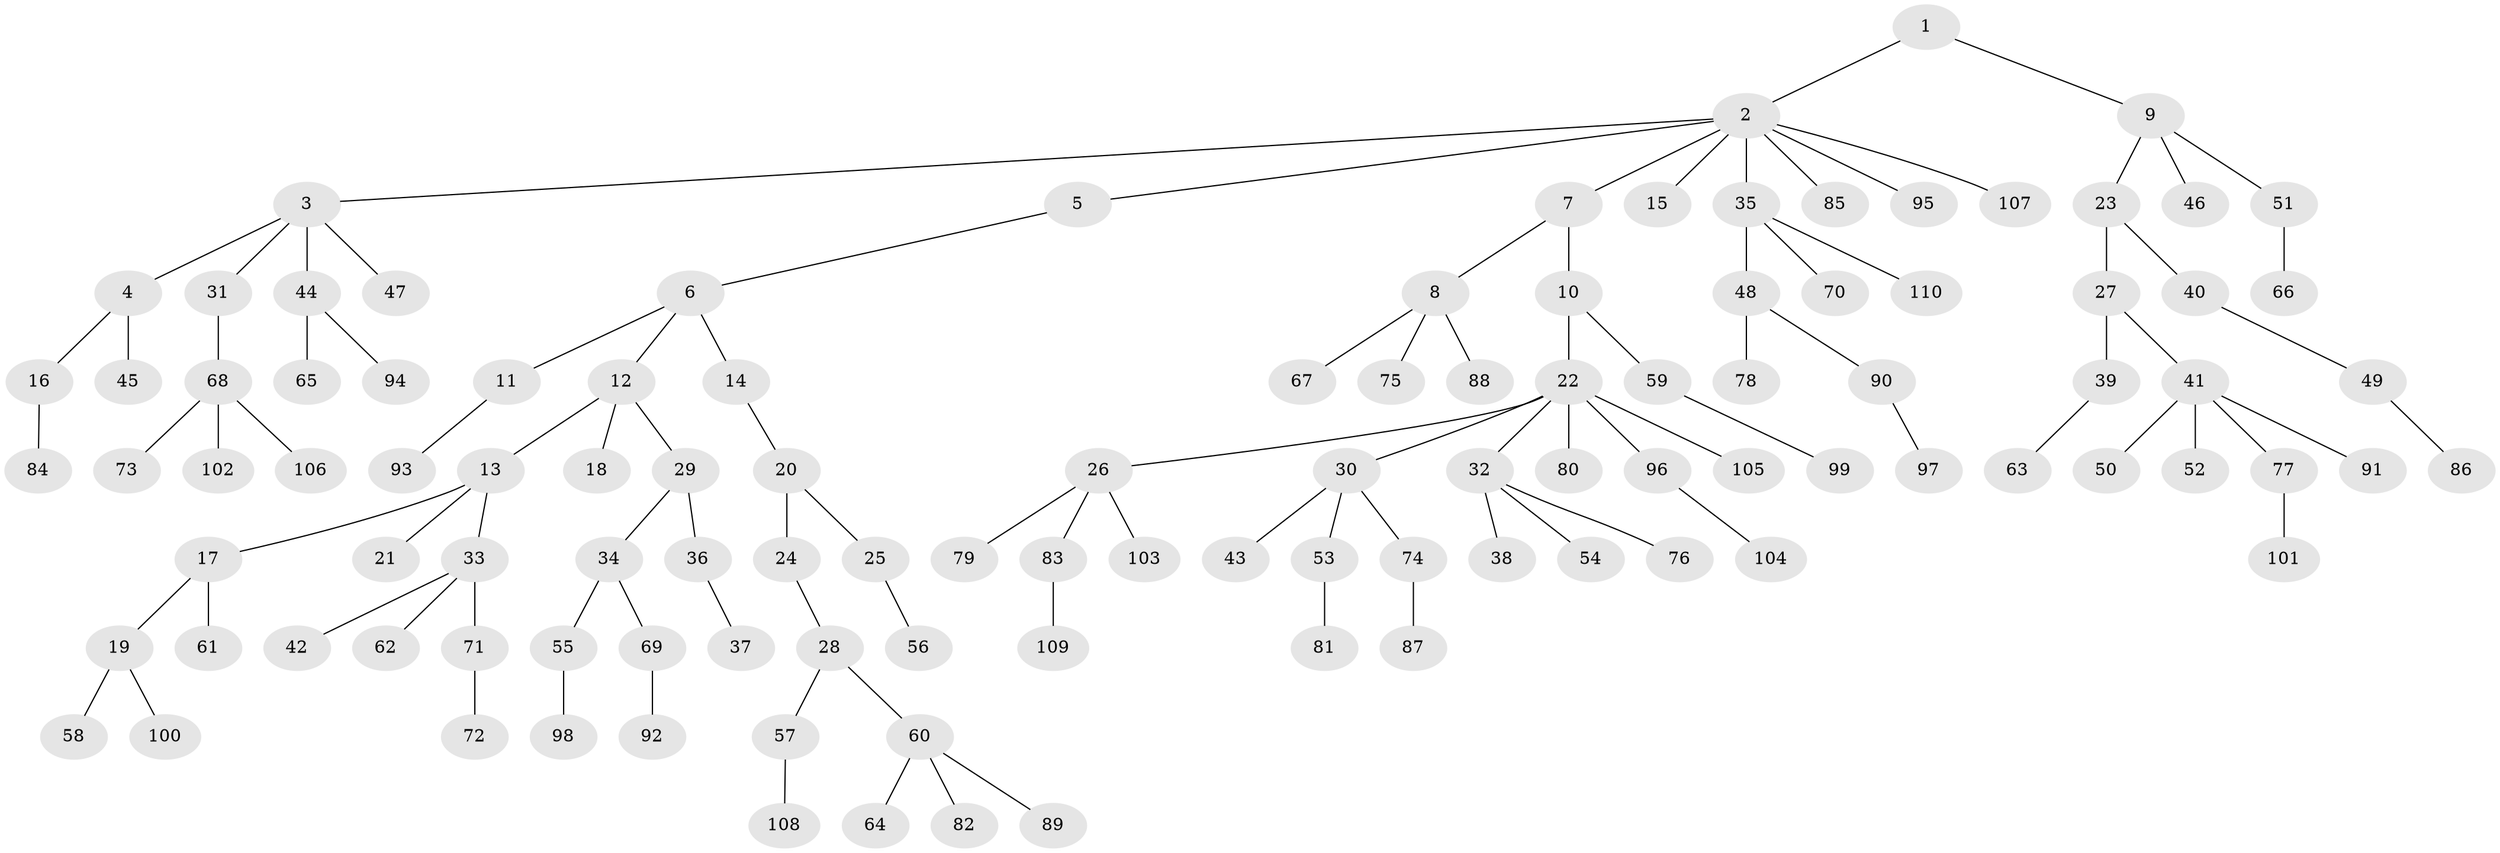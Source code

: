 // Generated by graph-tools (version 1.1) at 2025/50/03/09/25 03:50:21]
// undirected, 110 vertices, 109 edges
graph export_dot {
graph [start="1"]
  node [color=gray90,style=filled];
  1;
  2;
  3;
  4;
  5;
  6;
  7;
  8;
  9;
  10;
  11;
  12;
  13;
  14;
  15;
  16;
  17;
  18;
  19;
  20;
  21;
  22;
  23;
  24;
  25;
  26;
  27;
  28;
  29;
  30;
  31;
  32;
  33;
  34;
  35;
  36;
  37;
  38;
  39;
  40;
  41;
  42;
  43;
  44;
  45;
  46;
  47;
  48;
  49;
  50;
  51;
  52;
  53;
  54;
  55;
  56;
  57;
  58;
  59;
  60;
  61;
  62;
  63;
  64;
  65;
  66;
  67;
  68;
  69;
  70;
  71;
  72;
  73;
  74;
  75;
  76;
  77;
  78;
  79;
  80;
  81;
  82;
  83;
  84;
  85;
  86;
  87;
  88;
  89;
  90;
  91;
  92;
  93;
  94;
  95;
  96;
  97;
  98;
  99;
  100;
  101;
  102;
  103;
  104;
  105;
  106;
  107;
  108;
  109;
  110;
  1 -- 2;
  1 -- 9;
  2 -- 3;
  2 -- 5;
  2 -- 7;
  2 -- 15;
  2 -- 35;
  2 -- 85;
  2 -- 95;
  2 -- 107;
  3 -- 4;
  3 -- 31;
  3 -- 44;
  3 -- 47;
  4 -- 16;
  4 -- 45;
  5 -- 6;
  6 -- 11;
  6 -- 12;
  6 -- 14;
  7 -- 8;
  7 -- 10;
  8 -- 67;
  8 -- 75;
  8 -- 88;
  9 -- 23;
  9 -- 46;
  9 -- 51;
  10 -- 22;
  10 -- 59;
  11 -- 93;
  12 -- 13;
  12 -- 18;
  12 -- 29;
  13 -- 17;
  13 -- 21;
  13 -- 33;
  14 -- 20;
  16 -- 84;
  17 -- 19;
  17 -- 61;
  19 -- 58;
  19 -- 100;
  20 -- 24;
  20 -- 25;
  22 -- 26;
  22 -- 30;
  22 -- 32;
  22 -- 80;
  22 -- 96;
  22 -- 105;
  23 -- 27;
  23 -- 40;
  24 -- 28;
  25 -- 56;
  26 -- 79;
  26 -- 83;
  26 -- 103;
  27 -- 39;
  27 -- 41;
  28 -- 57;
  28 -- 60;
  29 -- 34;
  29 -- 36;
  30 -- 43;
  30 -- 53;
  30 -- 74;
  31 -- 68;
  32 -- 38;
  32 -- 54;
  32 -- 76;
  33 -- 42;
  33 -- 62;
  33 -- 71;
  34 -- 55;
  34 -- 69;
  35 -- 48;
  35 -- 70;
  35 -- 110;
  36 -- 37;
  39 -- 63;
  40 -- 49;
  41 -- 50;
  41 -- 52;
  41 -- 77;
  41 -- 91;
  44 -- 65;
  44 -- 94;
  48 -- 78;
  48 -- 90;
  49 -- 86;
  51 -- 66;
  53 -- 81;
  55 -- 98;
  57 -- 108;
  59 -- 99;
  60 -- 64;
  60 -- 82;
  60 -- 89;
  68 -- 73;
  68 -- 102;
  68 -- 106;
  69 -- 92;
  71 -- 72;
  74 -- 87;
  77 -- 101;
  83 -- 109;
  90 -- 97;
  96 -- 104;
}
